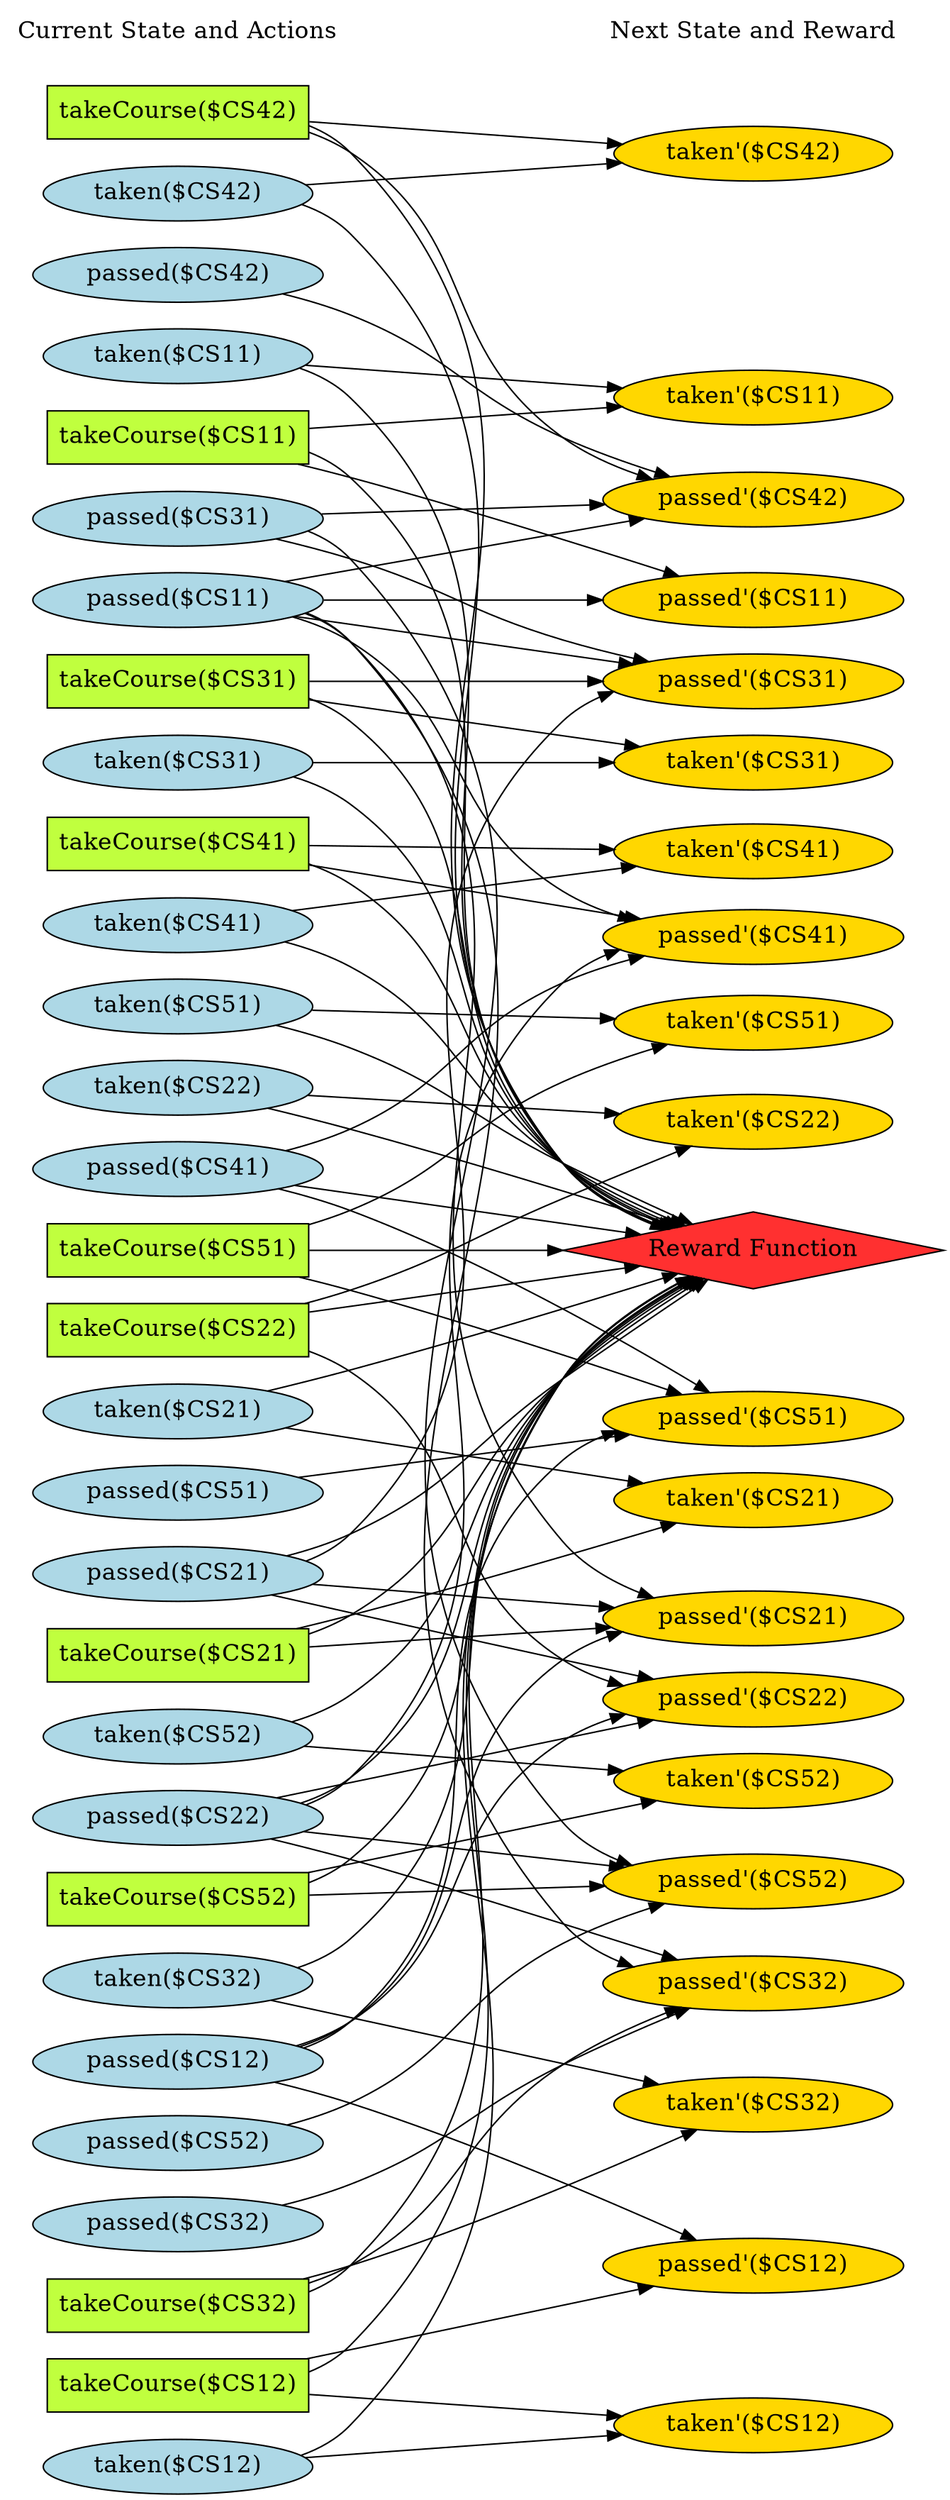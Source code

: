 digraph G {
	graph [bb="0,0,579,1668.4",
		fontname=Helvetica,
		fontsize=16,
		rankdir=LR,
		ranksep=2.00,
		ratio=auto,
		size=600
	];
	node [fontsize=16,
		label="\N"
	];
	{
		graph [rank=same];
		"taken($CS42)"		 [color=black,
			fillcolor=lightblue,
			height=0.51069,
			pos="90.5,1542.4",
			shape=ellipse,
			style=filled,
			width=2.082];
		"takeCourse($CS11)"		 [color=black,
			fillcolor=olivedrab1,
			height=0.5,
			pos="90.5,1378.4",
			shape=box,
			style=filled,
			width=1.9861];
		"takeCourse($CS51)"		 [color=black,
			fillcolor=olivedrab1,
			height=0.5,
			pos="90.5,834.38",
			shape=box,
			style=filled,
			width=1.9861];
		"taken($CS22)"		 [color=black,
			fillcolor=lightblue,
			height=0.51069,
			pos="90.5,943.38",
			shape=ellipse,
			style=filled,
			width=2.082];
		"takeCourse($CS31)"		 [color=black,
			fillcolor=olivedrab1,
			height=0.5,
			pos="90.5,1215.4",
			shape=box,
			style=filled,
			width=1.9861];
		"passed($CS22)"		 [color=black,
			fillcolor=lightblue,
			height=0.51069,
			pos="90.5,453.38",
			shape=ellipse,
			style=filled,
			width=2.2195];
		"passed($CS42)"		 [color=black,
			fillcolor=lightblue,
			height=0.51069,
			pos="90.5,1487.4",
			shape=ellipse,
			style=filled,
			width=2.2195];
		"taken($CS31)"		 [color=black,
			fillcolor=lightblue,
			height=0.51069,
			pos="90.5,1161.4",
			shape=ellipse,
			style=filled,
			width=2.082];
		"passed($CS51)"		 [color=black,
			fillcolor=lightblue,
			height=0.51069,
			pos="90.5,671.38",
			shape=ellipse,
			style=filled,
			width=2.2195];
		"taken($CS51)"		 [color=black,
			fillcolor=lightblue,
			height=0.51069,
			pos="90.5,998.38",
			shape=ellipse,
			style=filled,
			width=2.082];
		"takeCourse($CS12)"		 [color=black,
			fillcolor=olivedrab1,
			height=0.5,
			pos="90.5,72.385",
			shape=box,
			style=filled,
			width=1.9861];
		"takeCourse($CS52)"		 [color=black,
			fillcolor=olivedrab1,
			height=0.5,
			pos="90.5,399.38",
			shape=box,
			style=filled,
			width=1.9861];
		"takeCourse($CS32)"		 [color=black,
			fillcolor=olivedrab1,
			height=0.5,
			pos="90.5,126.38",
			shape=box,
			style=filled,
			width=1.9861];
		"taken($CS11)"		 [color=black,
			fillcolor=lightblue,
			height=0.51069,
			pos="90.5,1432.4",
			shape=ellipse,
			style=filled,
			width=2.082];
		"passed($CS11)"		 [color=black,
			fillcolor=lightblue,
			height=0.51069,
			pos="90.5,1269.4",
			shape=ellipse,
			style=filled,
			width=2.2195];
		"passed($CS31)"		 [color=black,
			fillcolor=lightblue,
			height=0.51069,
			pos="90.5,1324.4",
			shape=ellipse,
			style=filled,
			width=2.2195];
		"passed($CS52)"		 [color=black,
			fillcolor=lightblue,
			height=0.51069,
			pos="90.5,235.38",
			shape=ellipse,
			style=filled,
			width=2.2195];
		"taken($CS52)"		 [color=black,
			fillcolor=lightblue,
			height=0.51069,
			pos="90.5,508.38",
			shape=ellipse,
			style=filled,
			width=2.082];
		"Current State and Actions"		 [color=black,
			fillcolor=white,
			height=0.5,
			pos="90.5,1650.4",
			shape=plaintext,
			style=bold,
			width=2.5139];
		"takeCourse($CS41)"		 [color=black,
			fillcolor=olivedrab1,
			height=0.5,
			pos="90.5,1107.4",
			shape=box,
			style=filled,
			width=1.9861];
		"taken($CS12)"		 [color=black,
			fillcolor=lightblue,
			height=0.51069,
			pos="90.5,18.385",
			shape=ellipse,
			style=filled,
			width=2.082];
		"takeCourse($CS21)"		 [color=black,
			fillcolor=olivedrab1,
			height=0.5,
			pos="90.5,562.38",
			shape=box,
			style=filled,
			width=1.9861];
		"taken($CS32)"		 [color=black,
			fillcolor=lightblue,
			height=0.51069,
			pos="90.5,345.38",
			shape=ellipse,
			style=filled,
			width=2.082];
		"passed($CS12)"		 [color=black,
			fillcolor=lightblue,
			height=0.51069,
			pos="90.5,290.38",
			shape=ellipse,
			style=filled,
			width=2.2195];
		"passed($CS32)"		 [color=black,
			fillcolor=lightblue,
			height=0.51069,
			pos="90.5,180.38",
			shape=ellipse,
			style=filled,
			width=2.2195];
		"passed($CS41)"		 [color=black,
			fillcolor=lightblue,
			height=0.51069,
			pos="90.5,888.38",
			shape=ellipse,
			style=filled,
			width=2.2195];
		"taken($CS41)"		 [color=black,
			fillcolor=lightblue,
			height=0.51069,
			pos="90.5,1053.4",
			shape=ellipse,
			style=filled,
			width=2.082];
		"takeCourse($CS22)"		 [color=black,
			fillcolor=olivedrab1,
			height=0.5,
			pos="90.5,780.38",
			shape=box,
			style=filled,
			width=1.9861];
		"takeCourse($CS42)"		 [color=black,
			fillcolor=olivedrab1,
			height=0.5,
			pos="90.5,1596.4",
			shape=box,
			style=filled,
			width=1.9861];
		"taken($CS21)"		 [color=black,
			fillcolor=lightblue,
			height=0.51069,
			pos="90.5,726.38",
			shape=ellipse,
			style=filled,
			width=2.082];
		"passed($CS21)"		 [color=black,
			fillcolor=lightblue,
			height=0.51069,
			pos="90.5,616.38",
			shape=ellipse,
			style=filled,
			width=2.2195];
	}
	{
		graph [rank=same];
		"taken'($CS42)"		 [color=black,
			fillcolor=gold1,
			height=0.51069,
			pos="452,1569.4",
			shape=ellipse,
			style=filled,
			width=2.141];
		"taken'($CS22)"		 [color=black,
			fillcolor=gold1,
			height=0.51069,
			pos="452,899.38",
			shape=ellipse,
			style=filled,
			width=2.141];
		"passed'($CS42)"		 [color=black,
			fillcolor=gold1,
			height=0.51069,
			pos="452,1350.4",
			shape=ellipse,
			style=filled,
			width=2.2785];
		"taken'($CS41)"		 [color=black,
			fillcolor=gold1,
			height=0.51069,
			pos="452,1103.4",
			shape=ellipse,
			style=filled,
			width=2.141];
		"Next State and Reward"		 [color=black,
			fillcolor=white,
			height=0.5,
			pos="452,1650.4",
			shape=plaintext,
			style=bold,
			width=2.25];
		"Reward Function"		 [color=black,
			fillcolor=firebrick1,
			height=0.72222,
			pos="452,834.38",
			shape=diamond,
			style=filled,
			width=3.5278];
		"passed'($CS22)"		 [color=black,
			fillcolor=gold1,
			height=0.51069,
			pos="452,520.38",
			shape=ellipse,
			style=filled,
			width=2.2785];
		"taken'($CS21)"		 [color=black,
			fillcolor=gold1,
			height=0.51069,
			pos="452,666.38",
			shape=ellipse,
			style=filled,
			width=2.141];
		"passed'($CS41)"		 [color=black,
			fillcolor=gold1,
			height=0.51069,
			pos="452,1026.4",
			shape=ellipse,
			style=filled,
			width=2.2785];
		"taken'($CS52)"		 [color=black,
			fillcolor=gold1,
			height=0.51069,
			pos="452,459.38",
			shape=ellipse,
			style=filled,
			width=2.141];
		"passed'($CS21)"		 [color=black,
			fillcolor=gold1,
			height=0.51069,
			pos="452,587.38",
			shape=ellipse,
			style=filled,
			width=2.2785];
		"taken'($CS32)"		 [color=black,
			fillcolor=gold1,
			height=0.51069,
			pos="452,198.38",
			shape=ellipse,
			style=filled,
			width=2.141];
		"taken'($CS12)"		 [color=black,
			fillcolor=gold1,
			height=0.51069,
			pos="452,28.385",
			shape=ellipse,
			style=filled,
			width=2.141];
		"passed'($CS52)"		 [color=black,
			fillcolor=gold1,
			height=0.51069,
			pos="452,401.38",
			shape=ellipse,
			style=filled,
			width=2.2785];
		"taken'($CS51)"		 [color=black,
			fillcolor=gold1,
			height=0.51069,
			pos="452,960.38",
			shape=ellipse,
			style=filled,
			width=2.141];
		"passed'($CS12)"		 [color=black,
			fillcolor=gold1,
			height=0.51069,
			pos="452,103.38",
			shape=ellipse,
			style=filled,
			width=2.2785];
		"passed'($CS32)"		 [color=black,
			fillcolor=gold1,
			height=0.51069,
			pos="452,333.38",
			shape=ellipse,
			style=filled,
			width=2.2785];
		"taken'($CS31)"		 [color=black,
			fillcolor=gold1,
			height=0.51069,
			pos="452,1163.4",
			shape=ellipse,
			style=filled,
			width=2.141];
		"taken'($CS11)"		 [color=black,
			fillcolor=gold1,
			height=0.51069,
			pos="452,1430.4",
			shape=ellipse,
			style=filled,
			width=2.141];
		"passed'($CS31)"		 [color=black,
			fillcolor=gold1,
			height=0.51069,
			pos="452,1221.4",
			shape=ellipse,
			style=filled,
			width=2.2785];
		"passed'($CS51)"		 [color=black,
			fillcolor=gold1,
			height=0.51069,
			pos="452,770.38",
			shape=ellipse,
			style=filled,
			width=2.2785];
		"passed'($CS11)"		 [color=black,
			fillcolor=gold1,
			height=0.51069,
			pos="452,1282.4",
			shape=ellipse,
			style=filled,
			width=2.2785];
	}
	"taken($CS42)" -> "taken'($CS42)"	 [color=black,
		pos="e,378.27,1563.9 162.53,1547.7 221.65,1552.2 305.9,1558.5 368.1,1563.2",
		style=solid];
	"taken($CS42)" -> "Reward Function"	 [pos="e,372.86,844.28 153.74,1532.3 163.96,1528.2 173.61,1522.4 181,1514.4 379.07,1299.3 125.83,1086.5 325,872.38 335.4,861.2 348.97,853.27 \
363.33,847.65"];
	"takeCourse($CS11)" -> "Reward Function"	 [pos="e,374.51,844.61 162.28,1364.6 169.18,1361.1 175.61,1356.8 181,1351.4 338.11,1194.1 167.88,1029.6 325,872.38 336,861.38 350.05,853.54 \
364.77,847.96"];
	"takeCourse($CS11)" -> "taken'($CS11)"	 [color=black,
		pos="e,385.71,1420.9 162.1,1388.6 223.6,1397.5 312.53,1410.4 375.45,1419.5",
		style=solid];
	"takeCourse($CS11)" -> "passed'($CS11)"	 [color=black,
		pos="e,398.56,1296.4 159.12,1360.3 225.05,1342.7 324.5,1316.2 388.59,1299.1",
		style=solid];
	"takeCourse($CS51)" -> "Reward Function"	 [pos="e,324.89,834.38 162.1,834.38 205.52,834.38 262.61,834.38 314.58,834.38"];
	"takeCourse($CS51)" -> "taken'($CS51)"	 [color=black,
		pos="e,396.14,947.62 154.92,852.39 163.74,855.22 172.64,858.25 181,861.38 246.75,886.02 258.89,902.72 325,926.38 344.62,933.41 366.4,\
939.77 386.26,945.05",
		style=solid];
	"takeCourse($CS51)" -> "passed'($CS51)"	 [color=black,
		pos="e,387.19,781.74 162.1,821.82 224.21,810.76 314.31,794.72 377.32,783.5",
		style=solid];
	"taken($CS22)" -> "taken'($CS22)"	 [color=black,
		pos="e,383.2,907.68 157.86,935.26 218.71,927.82 308.87,916.78 373.12,908.92",
		style=solid];
	"taken($CS22)" -> "Reward Function"	 [pos="e,399.8,849.8 138.45,929.07 185.6,914.71 260.32,891.97 325,872.38 346.24,865.95 369.5,858.93 390.18,852.7"];
	"takeCourse($CS31)" -> "Reward Function"	 [pos="e,377.68,845.3 162.02,1200.6 168.89,1197.3 175.38,1193.3 181,1188.4 297.23,1086.8 208.77,973.93 325,872.38 337.25,861.68 352.44,\
853.99 367.98,848.46"];
	"takeCourse($CS31)" -> "taken'($CS31)"	 [color=black,
		pos="e,385.71,1172.8 162.1,1205.2 223.6,1196.3 312.53,1183.4 375.45,1174.3",
		style=solid];
	"takeCourse($CS31)" -> "passed'($CS31)"	 [color=black,
		pos="e,369.89,1220 162.1,1216.6 218.66,1217.5 298.42,1218.8 359.82,1219.9",
		style=solid];
	"passed($CS22)" -> "Reward Function"	 [pos="e,376.39,823.71 152.91,465.01 163.09,468.97 172.94,474.27 181,481.38 296.71,583.53 208.4,696.26 325,797.38 336.87,807.68 351.48,\
815.11 366.49,820.48"];
	"passed($CS22)" -> "passed'($CS22)"	 [color=black,
		pos="e,388.5,508.74 153.3,464.9 215.84,476.56 312.48,494.57 378.57,506.89",
		style=solid];
	"passed($CS22)" -> "passed'($CS41)"	 [color=black,
		pos="e,380.25,1017.4 154.74,464.42 164.5,468.44 173.73,473.92 181,481.38 344.18,648.85 161.57,820.17 325,987.38 337.31,999.98 353.59,\
1008.5 370.35,1014.3",
		style=solid];
	"passed($CS22)" -> "passed'($CS52)"	 [color=black,
		pos="e,382.6,411.28 158.7,443.66 219.37,434.89 308.66,421.97 372.57,412.73",
		style=solid];
	"passed($CS22)" -> "passed'($CS32)"	 [color=black,
		pos="e,403.91,348.31 140.89,439 153.97,435.05 168.06,430.67 181,426.38 245.6,405 260.64,396.47 325,374.38 347.55,366.65 372.49,358.46 \
394.19,351.45",
		style=solid];
	"passed($CS42)" -> "passed'($CS42)"	 [color=black,
		pos="e,412.17,1366.5 140.51,1472.8 153.73,1468.7 167.97,1464 181,1459.4 223.36,1444.2 337.34,1397.5 402.87,1370.4",
		style=solid];
	"taken($CS31)" -> "Reward Function"	 [pos="e,379.62,845.66 151.07,1150.5 161.78,1146.6 172.3,1141.4 181,1134.4 284.27,1050.8 221.73,955.99 325,872.38 337.94,861.91 353.72,\
854.32 369.68,848.82"];
	"taken($CS31)" -> "taken'($CS31)"	 [color=black,
		pos="e,374.88,1163 165.55,1161.8 223.36,1162.1 303.78,1162.6 364.54,1162.9",
		style=solid];
	"passed($CS51)" -> "passed'($CS51)"	 [color=black,
		pos="e,399.47,756.19 142.63,685.46 207.66,703.37 319.88,734.28 389.51,753.45",
		style=solid];
	"taken($CS51)" -> "Reward Function"	 [pos="e,391.9,848.2 143.15,985.07 155.81,981.04 169.13,976.13 181,970.38 250.7,936.69 255.13,905.73 325,872.38 342.91,863.84 363.17,856.72 \
382.13,851.04"];
	"taken($CS51)" -> "taken'($CS51)"	 [color=black,
		pos="e,381.09,967.77 159.54,991.19 219.73,984.83 307.61,975.54 371.11,968.83",
		style=solid];
	"takeCourse($CS12)" -> "Reward Function"	 [pos="e,371.09,824.78 162.33,85.506 169.31,89.092 175.74,93.635 181,99.385 394.73,333.16 110.41,564.39 325,797.38 334.91,808.15 347.78,\
815.84 361.49,821.33"];
	"takeCourse($CS12)" -> "taken'($CS12)"	 [color=black,
		pos="e,383,36.707 162.1,63.744 222.73,56.324 310.02,45.64 372.76,37.961",
		style=solid];
	"takeCourse($CS12)" -> "passed'($CS12)"	 [color=black,
		pos="e,375.29,96.856 162.1,78.472 220.3,83.492 303.09,90.63 365.13,95.98",
		style=solid];
	"takeCourse($CS52)" -> "Reward Function"	 [pos="e,375.24,824.07 162.31,413.85 169.12,417.19 175.52,421.31 181,426.38 310.8,546.53 194.75,677.72 325,797.38 336.43,807.89 350.69,\
815.42 365.47,820.82"];
	"takeCourse($CS52)" -> "taken'($CS52)"	 [color=black,
		pos="e,388.38,448.93 162.1,411.17 224.6,421.6 315.43,436.76 378.5,447.28",
		style=solid];
	"takeCourse($CS52)" -> "passed'($CS52)"	 [color=black,
		pos="e,369.89,400.93 162.1,399.78 218.66,400.09 298.42,400.54 359.82,400.88",
		style=solid];
	"takeCourse($CS32)" -> "Reward Function"	 [pos="e,371.57,824.74 162.24,139.59 169.23,143.16 175.7,147.68 181,153.38 380.68,368.2 124.53,583.3 325,797.38 335.07,808.13 348.07,815.81 \
361.9,821.29"];
	"takeCourse($CS32)" -> "taken'($CS32)"	 [color=black,
		pos="e,392.44,186.66 162.1,140.52 225.96,153.31 319.4,172.03 382.57,184.68",
		style=solid];
	"takeCourse($CS32)" -> "passed'($CS32)"	 [color=black,
		pos="e,429.24,315.57 159.26,144.49 166.72,147.16 174.1,150.13 181,153.38 274.74,197.57 373.18,271.2 421.16,309.14",
		style=solid];
	"taken($CS11)" -> "Reward Function"	 [pos="e,373.92,844.46 153.89,1422.5 163.97,1418.6 173.54,1413.1 181,1405.4 351.97,1229.4 154.03,1048.4 325,872.38 335.77,861.29 349.66,\
853.41 364.25,847.82"];
	"taken($CS11)" -> "taken'($CS11)"	 [color=black,
		pos="e,374.88,1430.8 165.55,1432 223.36,1431.7 303.78,1431.2 364.54,1430.9",
		style=solid];
	"passed($CS11)" -> "passed'($CS42)"	 [color=black,
		pos="e,393.41,1337.4 148.46,1282.2 212.21,1296.6 315.42,1319.8 383.25,1335.1",
		style=solid];
	"passed($CS11)" -> "passed'($CS41)"	 [color=black,
		pos="e,399.45,1040.6 149.95,1257 160.77,1253.2 171.6,1248.5 181,1242.4 262.98,1189.3 245.34,1132.9 325,1076.4 344.48,1062.6 368.32,1051.8 \
389.99,1043.9",
		style=solid];
	"passed($CS11)" -> "passed'($CS21)"	 [color=black,
		pos="e,390.65,599.73 156.35,1258.8 165.57,1254.9 174.21,1249.6 181,1242.4 370.04,1041.9 146.04,848.9 325,639.38 339.53,622.38 360.51,\
610.84 381.19,603.05",
		style=solid];
	"passed($CS11)" -> "passed'($CS32)"	 [color=black,
		pos="e,380.1,342.26 157.25,1259 166.24,1255.1 174.57,1249.7 181,1242.4 439.18,948.68 70.01,670.87 325,374.38 336.83,360.63 353.34,351.45 \
370.51,345.35",
		style=solid];
	"passed($CS11)" -> "passed'($CS31)"	 [color=black,
		pos="e,381.26,1230.7 159.97,1260.2 220.2,1252.2 307.93,1240.5 371.3,1232",
		style=solid];
	"passed($CS11)" -> "passed'($CS11)"	 [color=black,
		pos="e,370.97,1279.5 169.51,1272.2 225.83,1274.2 302.01,1277 360.93,1279.1",
		style=solid];
	"passed($CS31)" -> "passed'($CS42)"	 [color=black,
		pos="e,373.57,1344.8 166.86,1329.8 224.18,1334 303.17,1339.7 363.32,1344",
		style=solid];
	"passed($CS31)" -> "passed'($CS52)"	 [color=black,
		pos="e,372.57,406.19 155.92,1313.8 165.42,1309.7 174.26,1304.1 181,1296.4 436.63,1002.8 60.395,717.93 325,432.38 335.14,421.44 348.46,\
414.09 362.65,409.2",
		style=solid];
	"passed($CS31)" -> "passed'($CS31)"	 [color=black,
		pos="e,398.2,1235.3 139.7,1309.8 186.85,1295.6 260.73,1273.5 325,1255.4 345.61,1249.6 368.18,1243.4 388.45,1237.9",
		style=solid];
	"passed($CS52)" -> "passed'($CS52)"	 [color=black,
		pos="e,397.61,387.6 144.07,249.04 156.45,253.01 169.41,257.81 181,263.38 250.55,296.81 255.64,326.56 325,360.38 344.81,370.05 367.45,\
378.22 388.02,384.66",
		style=solid];
	"taken($CS52)" -> "Reward Function"	 [pos="e,378.32,823.35 151.07,519.28 161.78,523.13 172.3,528.34 181,535.38 284.27,619 221.43,714.15 325,797.38 337.66,807.56 353.02,814.93 \
368.61,820.28"];
	"taken($CS52)" -> "taken'($CS52)"	 [color=black,
		pos="e,384.56,468.44 156.6,499.51 217.87,491.16 309.64,478.65 374.4,469.82",
		style=solid];
	"Current State and Actions" -> "Next State and Reward"	 [color=black,
		pos="e,370.92,1650.4 181.29,1650.4 236.11,1650.4 305.97,1650.4 360.86,1650.4",
		style=invis];
	"takeCourse($CS41)" -> "taken'($CS41)"	 [color=black,
		pos="e,374.98,1104.2 162.1,1106.6 220.21,1106 302.81,1105 364.82,1104.3",
		style=solid];
	"takeCourse($CS41)" -> "Reward Function"	 [pos="e,382.4,846.15 162.1,1091.1 168.79,1088.1 175.23,1084.6 181,1080.4 271.91,1014.2 234.09,938.54 325,872.38 339.05,862.16 355.88,854.65 \
372.59,849.16"];
	"takeCourse($CS41)" -> "passed'($CS41)"	 [color=black,
		pos="e,393.59,1039.3 162.1,1091.5 226.34,1077 320.53,1055.8 383.72,1041.5",
		style=solid];
	"taken($CS12)" -> "Reward Function"	 [pos="e,370.95,824.9 154.83,27.96 164.69,31.951 173.94,37.548 181,45.385 408.82,298.17 96.251,545.44 325,797.38 334.84,808.22 347.66,815.95 \
361.36,821.44"];
	"taken($CS12)" -> "taken'($CS12)"	 [color=black,
		pos="e,375.31,26.279 165.12,20.433 223.08,22.045 303.99,24.295 364.94,25.991",
		style=solid];
	"takeCourse($CS21)" -> "Reward Function"	 [pos="e,381.1,822.86 162.1,578.62 168.79,581.63 175.23,585.18 181,589.38 271.91,655.55 233.85,731.56 325,797.38 338.75,807.32 355.15,814.6 \
371.5,819.93"];
	"takeCourse($CS21)" -> "taken'($CS21)"	 [color=black,
		pos="e,402.34,652.31 154.12,580.5 221.28,599.93 327.09,630.54 392.58,649.49",
		style=solid];
	"takeCourse($CS21)" -> "passed'($CS21)"	 [color=black,
		pos="e,373.4,581.99 162.1,567.29 219.72,571.3 301.44,576.98 363.26,581.28",
		style=solid];
	"taken($CS32)" -> "Reward Function"	 [pos="e,374.19,824.28 153.5,355.62 163.62,359.54 173.3,364.94 181,372.38 324.38,511.01 181.11,659.29 325,797.38 336.06,808 350.01,815.6 \
364.57,821.02"];
	"taken($CS32)" -> "taken'($CS32)"	 [color=black,
		pos="e,416.99,214.85 139.68,331.4 153.16,327.19 167.74,322.36 181,317.38 262.66,286.73 355.14,244.2 407.92,219.17",
		style=solid];
	"passed($CS12)" -> "passed'($CS22)"	 [color=black,
		pos="e,383.83,510.1 149.04,303.15 160.17,307.04 171.35,312.02 181,318.38 263.11,372.5 241.83,433.91 325,486.38 339.74,495.68 356.99,502.46 \
373.92,507.4",
		style=solid];
	"passed($CS12)" -> "passed'($CS21)"	 [color=black,
		pos="e,386.59,576.21 151.22,302.58 161.8,306.49 172.23,311.63 181,318.38 276.25,391.75 229.91,473.82 325,547.38 340.08,559.05 358.64,\
567.36 376.83,573.26",
		style=solid];
	"passed($CS12)" -> "passed'($CS12)"	 [color=black,
		pos="e,418.29,120.25 143.95,276.48 156.34,272.52 169.33,267.79 181,262.38 249.71,230.59 259.65,209.61 325,171.38 352.68,155.19 384.47,\
138.05 409.18,125.03",
		style=solid];
	"passed($CS12)" -> "passed'($CS51)"	 [color=black,
		pos="e,411.28,754.41 153.73,301.79 163.72,305.77 173.28,311.14 181,318.38 311.18,440.56 210.75,556.2 325,693.38 345.53,718.03 376.09,\
736.98 401.98,749.92",
		style=solid];
	"passed($CS32)" -> "passed'($CS32)"	 [color=black,
		pos="e,418.35,316.58 141.14,194.65 154.22,198.75 168.24,203.46 181,208.38 263.74,240.32 356.94,285.65 409.36,312.03",
		style=solid];
	"passed($CS41)" -> "Reward Function"	 [pos="e,378.23,845.32 157.86,878.42 217.17,869.51 304.33,856.42 368.19,846.82"];
	"passed($CS41)" -> "passed'($CS41)"	 [color=black,
		pos="e,398.86,1012.3 141.69,902.59 154.64,906.66 168.45,911.36 181,916.38 247.25,942.89 258.71,960.98 325,987.38 345.57,995.58 368.57,\
1003.1 389.24,1009.4",
		style=solid];
	"passed($CS41)" -> "passed'($CS51)"	 [color=black,
		pos="e,389.19,782.28 142.01,874.24 154.82,870.35 168.5,865.95 181,861.38 246.46,837.51 258.78,821.07 325,799.38 342.37,793.7 361.44,788.7 \
379.36,784.52",
		style=solid];
	"taken($CS41)" -> "taken'($CS41)"	 [color=black,
		pos="e,385.01,1094.2 156.19,1062.4 217.59,1070.9 309.9,1083.8 374.83,1092.8",
		style=solid];
	"taken($CS41)" -> "Reward Function"	 [pos="e,386.08,847.01 146.47,1041.1 158.36,1037.1 170.51,1032 181,1025.4 260.14,975.83 245.6,921.54 325,872.38 340.57,862.75 358.75,855.42 \
376.36,849.9"];
	"takeCourse($CS22)" -> "taken'($CS22)"	 [color=black,
		pos="e,392.39,887.64 154.87,798.52 163.7,801.33 172.61,804.33 181,807.38 246.46,831.26 258.86,847.46 325,869.38 343.36,875.47 363.62,\
880.86 382.41,885.32",
		style=solid];
	"takeCourse($CS22)" -> "Reward Function"	 [pos="e,378.1,823.43 162.1,790.99 221.18,799.86 305.57,812.54 367.9,821.9"];
	"takeCourse($CS22)" -> "passed'($CS22)"	 [color=black,
		pos="e,388.17,532.11 162.4,763.73 168.97,760.81 175.29,757.39 181,753.38 268.64,691.95 237.81,622.45 325,560.38 340.84,549.11 360,540.91 \
378.55,535",
		style=solid];
	"takeCourse($CS42)" -> "taken'($CS42)"	 [color=black,
		pos="e,378.1,1574.9 162.1,1591.1 221.18,1586.6 305.57,1580.3 367.9,1575.6",
		style=solid];
	"takeCourse($CS42)" -> "passed'($CS42)"	 [color=black,
		pos="e,401.93,1365.1 162.11,1579.3 168.73,1576.5 175.14,1573.2 181,1569.4 262.98,1516.3 245.92,1460.7 325,1403.4 345.26,1388.7 370.2,\
1377.1 392.54,1368.6",
		style=solid];
	"takeCourse($CS42)" -> "Reward Function"	 [pos="e,372.37,844.23 162.33,1583.3 169.31,1579.7 175.74,1575.1 181,1569.4 394.47,1336 111.52,1105.8 325,872.38 335.25,861.18 348.66,853.23 \
362.91,847.61"];
	"taken($CS21)" -> "Reward Function"	 [pos="e,398.85,819.21 138.89,740.65 152.49,744.75 167.33,749.24 181,753.38 245.03,772.83 260.89,778.18 325,797.38 345.83,803.63 368.63,\
810.35 389.05,816.34"];
	"taken($CS21)" -> "taken'($CS21)"	 [color=black,
		pos="e,388.35,676.84 152.89,716.14 215.36,705.71 312.17,689.56 378.4,678.5",
		style=solid];
	"passed($CS21)" -> "Reward Function"	 [pos="e,385.1,822.07 147.88,629.18 159.32,633.09 170.93,638.08 181,644.38 260.14,693.94 245.42,748.52 325,797.38 340.19,806.71 357.84,\
813.79 375.05,819.12"];
	"passed($CS21)" -> "passed'($CS22)"	 [color=black,
		pos="e,398.54,534.39 143.39,602.53 208.26,585.21 319.18,555.59 388.61,537.05",
		style=solid];
	"passed($CS21)" -> "passed'($CS21)"	 [color=black,
		pos="e,374.62,593.55 166.43,610.34 224.1,605.69 303.91,599.25 364.34,594.38",
		style=solid];
	"passed($CS21)" -> "passed'($CS31)"	 [color=black,
		pos="e,373.75,1215.8 154.87,627.3 164.61,631.34 173.8,636.85 181,644.38 354.39,825.82 146.07,1014.4 325,1190.4 335.8,1201 349.63,1208.2 \
364.14,1213",
		style=solid];
}
